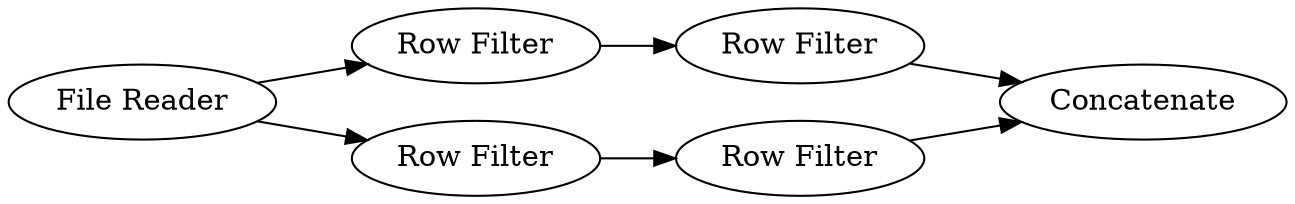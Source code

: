 digraph {
	5 [label="Row Filter"]
	10 [label="File Reader"]
	12 [label="Row Filter"]
	13 [label="Row Filter"]
	14 [label="Row Filter"]
	15 [label=Concatenate]
	5 -> 15
	10 -> 12
	10 -> 13
	12 -> 5
	13 -> 14
	14 -> 15
	rankdir=LR
}

